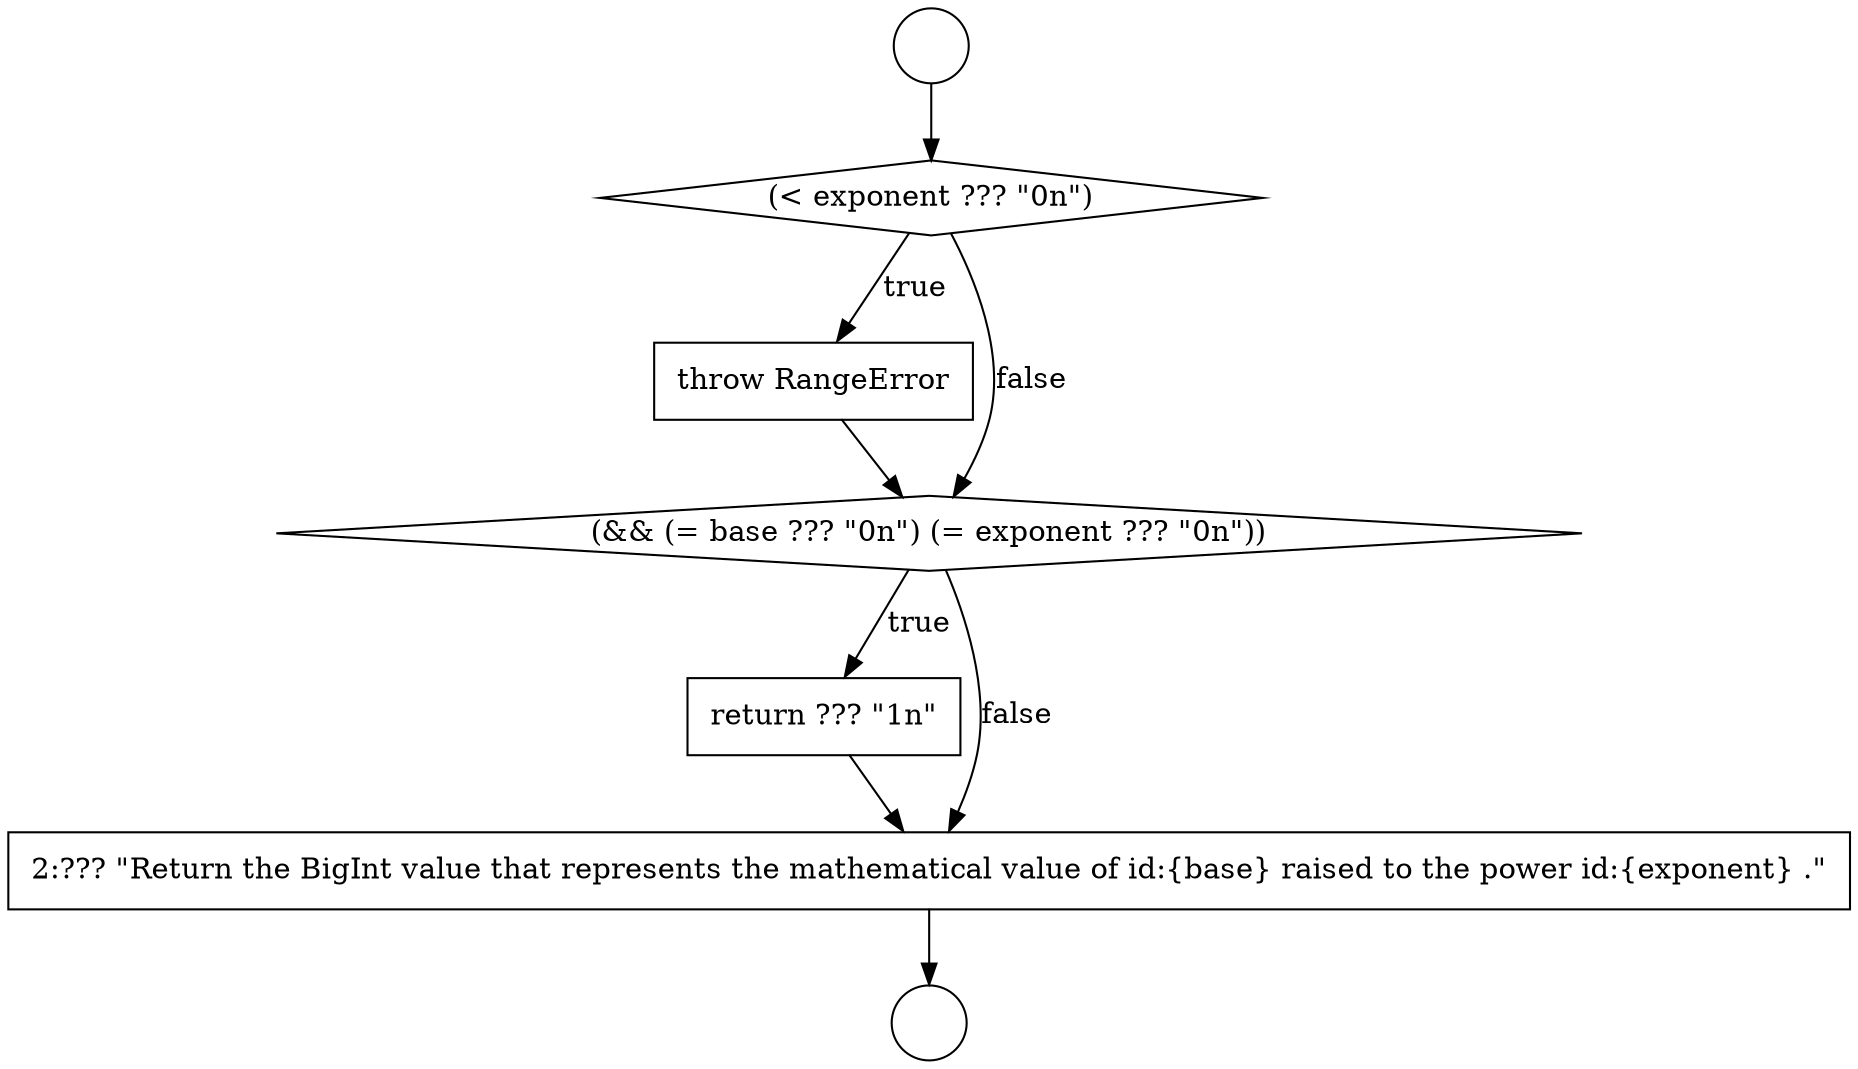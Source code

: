 digraph {
  node129 [shape=diamond, label=<<font color="black">(&lt; exponent ??? &quot;0n&quot;)</font>> color="black" fillcolor="white" style=filled]
  node128 [shape=circle label=" " color="black" fillcolor="white" style=filled]
  node130 [shape=none, margin=0, label=<<font color="black">
    <table border="0" cellborder="1" cellspacing="0" cellpadding="10">
      <tr><td align="left">throw RangeError</td></tr>
    </table>
  </font>> color="black" fillcolor="white" style=filled]
  node127 [shape=circle label=" " color="black" fillcolor="white" style=filled]
  node131 [shape=diamond, label=<<font color="black">(&amp;&amp; (= base ??? &quot;0n&quot;) (= exponent ??? &quot;0n&quot;))</font>> color="black" fillcolor="white" style=filled]
  node132 [shape=none, margin=0, label=<<font color="black">
    <table border="0" cellborder="1" cellspacing="0" cellpadding="10">
      <tr><td align="left">return ??? &quot;1n&quot;</td></tr>
    </table>
  </font>> color="black" fillcolor="white" style=filled]
  node133 [shape=none, margin=0, label=<<font color="black">
    <table border="0" cellborder="1" cellspacing="0" cellpadding="10">
      <tr><td align="left">2:??? &quot;Return the BigInt value that represents the mathematical value of id:{base} raised to the power id:{exponent} .&quot;</td></tr>
    </table>
  </font>> color="black" fillcolor="white" style=filled]
  node131 -> node132 [label=<<font color="black">true</font>> color="black"]
  node131 -> node133 [label=<<font color="black">false</font>> color="black"]
  node127 -> node129 [ color="black"]
  node130 -> node131 [ color="black"]
  node132 -> node133 [ color="black"]
  node133 -> node128 [ color="black"]
  node129 -> node130 [label=<<font color="black">true</font>> color="black"]
  node129 -> node131 [label=<<font color="black">false</font>> color="black"]
}
